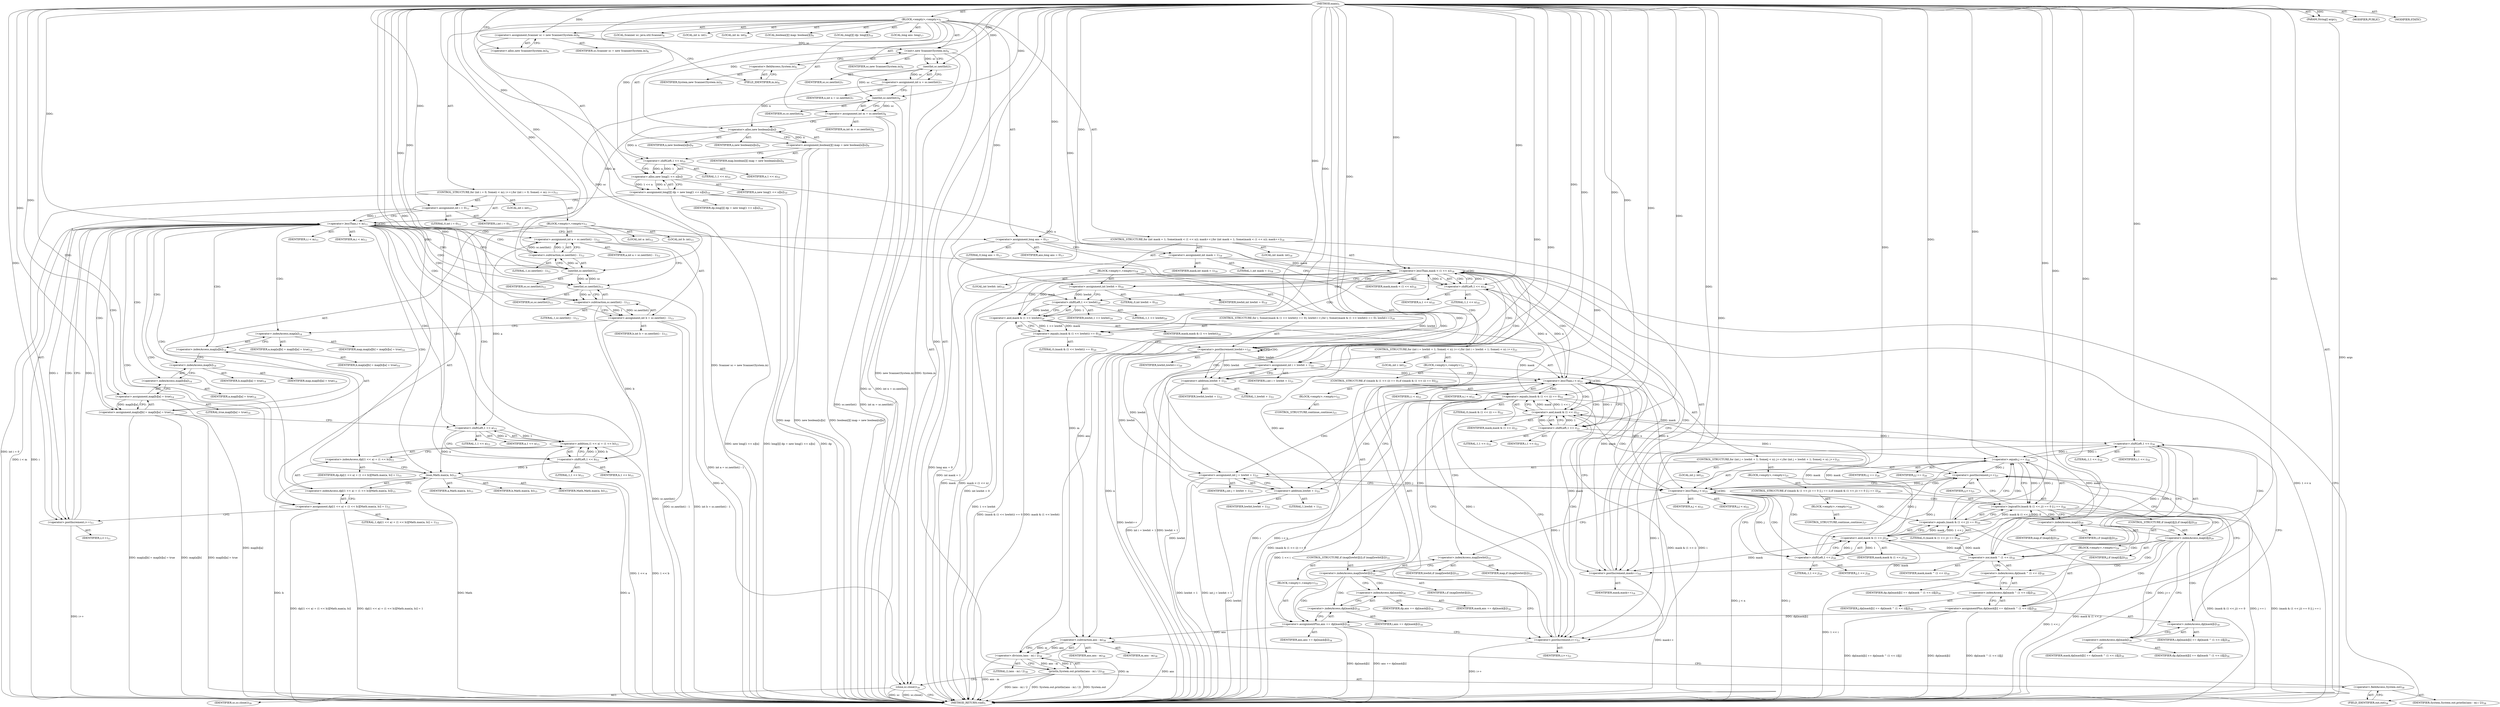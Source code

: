 digraph "main" {  
"19" [label = <(METHOD,main)<SUB>5</SUB>> ]
"20" [label = <(PARAM,String[] args)<SUB>5</SUB>> ]
"21" [label = <(BLOCK,&lt;empty&gt;,&lt;empty&gt;)<SUB>5</SUB>> ]
"4" [label = <(LOCAL,Scanner sc: java.util.Scanner)<SUB>6</SUB>> ]
"22" [label = <(&lt;operator&gt;.assignment,Scanner sc = new Scanner(System.in))<SUB>6</SUB>> ]
"23" [label = <(IDENTIFIER,sc,Scanner sc = new Scanner(System.in))<SUB>6</SUB>> ]
"24" [label = <(&lt;operator&gt;.alloc,new Scanner(System.in))<SUB>6</SUB>> ]
"25" [label = <(&lt;init&gt;,new Scanner(System.in))<SUB>6</SUB>> ]
"3" [label = <(IDENTIFIER,sc,new Scanner(System.in))<SUB>6</SUB>> ]
"26" [label = <(&lt;operator&gt;.fieldAccess,System.in)<SUB>6</SUB>> ]
"27" [label = <(IDENTIFIER,System,new Scanner(System.in))<SUB>6</SUB>> ]
"28" [label = <(FIELD_IDENTIFIER,in,in)<SUB>6</SUB>> ]
"29" [label = <(LOCAL,int n: int)<SUB>7</SUB>> ]
"30" [label = <(&lt;operator&gt;.assignment,int n = sc.nextInt())<SUB>7</SUB>> ]
"31" [label = <(IDENTIFIER,n,int n = sc.nextInt())<SUB>7</SUB>> ]
"32" [label = <(nextInt,sc.nextInt())<SUB>7</SUB>> ]
"33" [label = <(IDENTIFIER,sc,sc.nextInt())<SUB>7</SUB>> ]
"34" [label = <(LOCAL,int m: int)<SUB>8</SUB>> ]
"35" [label = <(&lt;operator&gt;.assignment,int m = sc.nextInt())<SUB>8</SUB>> ]
"36" [label = <(IDENTIFIER,m,int m = sc.nextInt())<SUB>8</SUB>> ]
"37" [label = <(nextInt,sc.nextInt())<SUB>8</SUB>> ]
"38" [label = <(IDENTIFIER,sc,sc.nextInt())<SUB>8</SUB>> ]
"39" [label = <(LOCAL,boolean[][] map: boolean[][])<SUB>9</SUB>> ]
"40" [label = <(&lt;operator&gt;.assignment,boolean[][] map = new boolean[n][n])<SUB>9</SUB>> ]
"41" [label = <(IDENTIFIER,map,boolean[][] map = new boolean[n][n])<SUB>9</SUB>> ]
"42" [label = <(&lt;operator&gt;.alloc,new boolean[n][n])> ]
"43" [label = <(IDENTIFIER,n,new boolean[n][n])<SUB>9</SUB>> ]
"44" [label = <(IDENTIFIER,n,new boolean[n][n])<SUB>9</SUB>> ]
"45" [label = <(LOCAL,long[][] dp: long[][])<SUB>10</SUB>> ]
"46" [label = <(&lt;operator&gt;.assignment,long[][] dp = new long[1 &lt;&lt; n][n])<SUB>10</SUB>> ]
"47" [label = <(IDENTIFIER,dp,long[][] dp = new long[1 &lt;&lt; n][n])<SUB>10</SUB>> ]
"48" [label = <(&lt;operator&gt;.alloc,new long[1 &lt;&lt; n][n])> ]
"49" [label = <(&lt;operator&gt;.shiftLeft,1 &lt;&lt; n)<SUB>10</SUB>> ]
"50" [label = <(LITERAL,1,1 &lt;&lt; n)<SUB>10</SUB>> ]
"51" [label = <(IDENTIFIER,n,1 &lt;&lt; n)<SUB>10</SUB>> ]
"52" [label = <(IDENTIFIER,n,new long[1 &lt;&lt; n][n])<SUB>10</SUB>> ]
"53" [label = <(CONTROL_STRUCTURE,for (int i = 0; Some(i &lt; m); i++),for (int i = 0; Some(i &lt; m); i++))<SUB>11</SUB>> ]
"54" [label = <(LOCAL,int i: int)<SUB>11</SUB>> ]
"55" [label = <(&lt;operator&gt;.assignment,int i = 0)<SUB>11</SUB>> ]
"56" [label = <(IDENTIFIER,i,int i = 0)<SUB>11</SUB>> ]
"57" [label = <(LITERAL,0,int i = 0)<SUB>11</SUB>> ]
"58" [label = <(&lt;operator&gt;.lessThan,i &lt; m)<SUB>11</SUB>> ]
"59" [label = <(IDENTIFIER,i,i &lt; m)<SUB>11</SUB>> ]
"60" [label = <(IDENTIFIER,m,i &lt; m)<SUB>11</SUB>> ]
"61" [label = <(&lt;operator&gt;.postIncrement,i++)<SUB>11</SUB>> ]
"62" [label = <(IDENTIFIER,i,i++)<SUB>11</SUB>> ]
"63" [label = <(BLOCK,&lt;empty&gt;,&lt;empty&gt;)<SUB>11</SUB>> ]
"64" [label = <(LOCAL,int a: int)<SUB>12</SUB>> ]
"65" [label = <(&lt;operator&gt;.assignment,int a = sc.nextInt() - 1)<SUB>12</SUB>> ]
"66" [label = <(IDENTIFIER,a,int a = sc.nextInt() - 1)<SUB>12</SUB>> ]
"67" [label = <(&lt;operator&gt;.subtraction,sc.nextInt() - 1)<SUB>12</SUB>> ]
"68" [label = <(nextInt,sc.nextInt())<SUB>12</SUB>> ]
"69" [label = <(IDENTIFIER,sc,sc.nextInt())<SUB>12</SUB>> ]
"70" [label = <(LITERAL,1,sc.nextInt() - 1)<SUB>12</SUB>> ]
"71" [label = <(LOCAL,int b: int)<SUB>13</SUB>> ]
"72" [label = <(&lt;operator&gt;.assignment,int b = sc.nextInt() - 1)<SUB>13</SUB>> ]
"73" [label = <(IDENTIFIER,b,int b = sc.nextInt() - 1)<SUB>13</SUB>> ]
"74" [label = <(&lt;operator&gt;.subtraction,sc.nextInt() - 1)<SUB>13</SUB>> ]
"75" [label = <(nextInt,sc.nextInt())<SUB>13</SUB>> ]
"76" [label = <(IDENTIFIER,sc,sc.nextInt())<SUB>13</SUB>> ]
"77" [label = <(LITERAL,1,sc.nextInt() - 1)<SUB>13</SUB>> ]
"78" [label = <(&lt;operator&gt;.assignment,map[a][b] = map[b][a] = true)<SUB>14</SUB>> ]
"79" [label = <(&lt;operator&gt;.indexAccess,map[a][b])<SUB>14</SUB>> ]
"80" [label = <(&lt;operator&gt;.indexAccess,map[a])<SUB>14</SUB>> ]
"81" [label = <(IDENTIFIER,map,map[a][b] = map[b][a] = true)<SUB>14</SUB>> ]
"82" [label = <(IDENTIFIER,a,map[a][b] = map[b][a] = true)<SUB>14</SUB>> ]
"83" [label = <(IDENTIFIER,b,map[a][b] = map[b][a] = true)<SUB>14</SUB>> ]
"84" [label = <(&lt;operator&gt;.assignment,map[b][a] = true)<SUB>14</SUB>> ]
"85" [label = <(&lt;operator&gt;.indexAccess,map[b][a])<SUB>14</SUB>> ]
"86" [label = <(&lt;operator&gt;.indexAccess,map[b])<SUB>14</SUB>> ]
"87" [label = <(IDENTIFIER,map,map[b][a] = true)<SUB>14</SUB>> ]
"88" [label = <(IDENTIFIER,b,map[b][a] = true)<SUB>14</SUB>> ]
"89" [label = <(IDENTIFIER,a,map[b][a] = true)<SUB>14</SUB>> ]
"90" [label = <(LITERAL,true,map[b][a] = true)<SUB>14</SUB>> ]
"91" [label = <(&lt;operator&gt;.assignment,dp[(1 &lt;&lt; a) + (1 &lt;&lt; b)][Math.max(a, b)] = 1)<SUB>15</SUB>> ]
"92" [label = <(&lt;operator&gt;.indexAccess,dp[(1 &lt;&lt; a) + (1 &lt;&lt; b)][Math.max(a, b)])<SUB>15</SUB>> ]
"93" [label = <(&lt;operator&gt;.indexAccess,dp[(1 &lt;&lt; a) + (1 &lt;&lt; b)])<SUB>15</SUB>> ]
"94" [label = <(IDENTIFIER,dp,dp[(1 &lt;&lt; a) + (1 &lt;&lt; b)][Math.max(a, b)] = 1)<SUB>15</SUB>> ]
"95" [label = <(&lt;operator&gt;.addition,(1 &lt;&lt; a) + (1 &lt;&lt; b))<SUB>15</SUB>> ]
"96" [label = <(&lt;operator&gt;.shiftLeft,1 &lt;&lt; a)<SUB>15</SUB>> ]
"97" [label = <(LITERAL,1,1 &lt;&lt; a)<SUB>15</SUB>> ]
"98" [label = <(IDENTIFIER,a,1 &lt;&lt; a)<SUB>15</SUB>> ]
"99" [label = <(&lt;operator&gt;.shiftLeft,1 &lt;&lt; b)<SUB>15</SUB>> ]
"100" [label = <(LITERAL,1,1 &lt;&lt; b)<SUB>15</SUB>> ]
"101" [label = <(IDENTIFIER,b,1 &lt;&lt; b)<SUB>15</SUB>> ]
"102" [label = <(max,Math.max(a, b))<SUB>15</SUB>> ]
"103" [label = <(IDENTIFIER,Math,Math.max(a, b))<SUB>15</SUB>> ]
"104" [label = <(IDENTIFIER,a,Math.max(a, b))<SUB>15</SUB>> ]
"105" [label = <(IDENTIFIER,b,Math.max(a, b))<SUB>15</SUB>> ]
"106" [label = <(LITERAL,1,dp[(1 &lt;&lt; a) + (1 &lt;&lt; b)][Math.max(a, b)] = 1)<SUB>15</SUB>> ]
"107" [label = <(LOCAL,long ans: long)<SUB>17</SUB>> ]
"108" [label = <(&lt;operator&gt;.assignment,long ans = 0)<SUB>17</SUB>> ]
"109" [label = <(IDENTIFIER,ans,long ans = 0)<SUB>17</SUB>> ]
"110" [label = <(LITERAL,0,long ans = 0)<SUB>17</SUB>> ]
"111" [label = <(CONTROL_STRUCTURE,for (int mask = 1; Some(mask &lt; (1 &lt;&lt; n)); mask++),for (int mask = 1; Some(mask &lt; (1 &lt;&lt; n)); mask++))<SUB>18</SUB>> ]
"112" [label = <(LOCAL,int mask: int)<SUB>18</SUB>> ]
"113" [label = <(&lt;operator&gt;.assignment,int mask = 1)<SUB>18</SUB>> ]
"114" [label = <(IDENTIFIER,mask,int mask = 1)<SUB>18</SUB>> ]
"115" [label = <(LITERAL,1,int mask = 1)<SUB>18</SUB>> ]
"116" [label = <(&lt;operator&gt;.lessThan,mask &lt; (1 &lt;&lt; n))<SUB>18</SUB>> ]
"117" [label = <(IDENTIFIER,mask,mask &lt; (1 &lt;&lt; n))<SUB>18</SUB>> ]
"118" [label = <(&lt;operator&gt;.shiftLeft,1 &lt;&lt; n)<SUB>18</SUB>> ]
"119" [label = <(LITERAL,1,1 &lt;&lt; n)<SUB>18</SUB>> ]
"120" [label = <(IDENTIFIER,n,1 &lt;&lt; n)<SUB>18</SUB>> ]
"121" [label = <(&lt;operator&gt;.postIncrement,mask++)<SUB>18</SUB>> ]
"122" [label = <(IDENTIFIER,mask,mask++)<SUB>18</SUB>> ]
"123" [label = <(BLOCK,&lt;empty&gt;,&lt;empty&gt;)<SUB>18</SUB>> ]
"124" [label = <(LOCAL,int lowbit: int)<SUB>19</SUB>> ]
"125" [label = <(&lt;operator&gt;.assignment,int lowbit = 0)<SUB>19</SUB>> ]
"126" [label = <(IDENTIFIER,lowbit,int lowbit = 0)<SUB>19</SUB>> ]
"127" [label = <(LITERAL,0,int lowbit = 0)<SUB>19</SUB>> ]
"128" [label = <(CONTROL_STRUCTURE,for (; Some((mask &amp; (1 &lt;&lt; lowbit)) == 0); lowbit++),for (; Some((mask &amp; (1 &lt;&lt; lowbit)) == 0); lowbit++))<SUB>20</SUB>> ]
"129" [label = <(&lt;operator&gt;.equals,(mask &amp; (1 &lt;&lt; lowbit)) == 0)<SUB>20</SUB>> ]
"130" [label = <(&lt;operator&gt;.and,mask &amp; (1 &lt;&lt; lowbit))<SUB>20</SUB>> ]
"131" [label = <(IDENTIFIER,mask,mask &amp; (1 &lt;&lt; lowbit))<SUB>20</SUB>> ]
"132" [label = <(&lt;operator&gt;.shiftLeft,1 &lt;&lt; lowbit)<SUB>20</SUB>> ]
"133" [label = <(LITERAL,1,1 &lt;&lt; lowbit)<SUB>20</SUB>> ]
"134" [label = <(IDENTIFIER,lowbit,1 &lt;&lt; lowbit)<SUB>20</SUB>> ]
"135" [label = <(LITERAL,0,(mask &amp; (1 &lt;&lt; lowbit)) == 0)<SUB>20</SUB>> ]
"136" [label = <(&lt;operator&gt;.postIncrement,lowbit++)<SUB>20</SUB>> ]
"137" [label = <(IDENTIFIER,lowbit,lowbit++)<SUB>20</SUB>> ]
"138" [label = <(CONTROL_STRUCTURE,for (int i = lowbit + 1; Some(i &lt; n); i++),for (int i = lowbit + 1; Some(i &lt; n); i++))<SUB>21</SUB>> ]
"139" [label = <(LOCAL,int i: int)<SUB>21</SUB>> ]
"140" [label = <(&lt;operator&gt;.assignment,int i = lowbit + 1)<SUB>21</SUB>> ]
"141" [label = <(IDENTIFIER,i,int i = lowbit + 1)<SUB>21</SUB>> ]
"142" [label = <(&lt;operator&gt;.addition,lowbit + 1)<SUB>21</SUB>> ]
"143" [label = <(IDENTIFIER,lowbit,lowbit + 1)<SUB>21</SUB>> ]
"144" [label = <(LITERAL,1,lowbit + 1)<SUB>21</SUB>> ]
"145" [label = <(&lt;operator&gt;.lessThan,i &lt; n)<SUB>21</SUB>> ]
"146" [label = <(IDENTIFIER,i,i &lt; n)<SUB>21</SUB>> ]
"147" [label = <(IDENTIFIER,n,i &lt; n)<SUB>21</SUB>> ]
"148" [label = <(&lt;operator&gt;.postIncrement,i++)<SUB>21</SUB>> ]
"149" [label = <(IDENTIFIER,i,i++)<SUB>21</SUB>> ]
"150" [label = <(BLOCK,&lt;empty&gt;,&lt;empty&gt;)<SUB>21</SUB>> ]
"151" [label = <(CONTROL_STRUCTURE,if ((mask &amp; (1 &lt;&lt; i)) == 0),if ((mask &amp; (1 &lt;&lt; i)) == 0))<SUB>22</SUB>> ]
"152" [label = <(&lt;operator&gt;.equals,(mask &amp; (1 &lt;&lt; i)) == 0)<SUB>22</SUB>> ]
"153" [label = <(&lt;operator&gt;.and,mask &amp; (1 &lt;&lt; i))<SUB>22</SUB>> ]
"154" [label = <(IDENTIFIER,mask,mask &amp; (1 &lt;&lt; i))<SUB>22</SUB>> ]
"155" [label = <(&lt;operator&gt;.shiftLeft,1 &lt;&lt; i)<SUB>22</SUB>> ]
"156" [label = <(LITERAL,1,1 &lt;&lt; i)<SUB>22</SUB>> ]
"157" [label = <(IDENTIFIER,i,1 &lt;&lt; i)<SUB>22</SUB>> ]
"158" [label = <(LITERAL,0,(mask &amp; (1 &lt;&lt; i)) == 0)<SUB>22</SUB>> ]
"159" [label = <(BLOCK,&lt;empty&gt;,&lt;empty&gt;)<SUB>22</SUB>> ]
"160" [label = <(CONTROL_STRUCTURE,continue;,continue;)<SUB>23</SUB>> ]
"161" [label = <(CONTROL_STRUCTURE,for (int j = lowbit + 1; Some(j &lt; n); j++),for (int j = lowbit + 1; Some(j &lt; n); j++))<SUB>25</SUB>> ]
"162" [label = <(LOCAL,int j: int)<SUB>25</SUB>> ]
"163" [label = <(&lt;operator&gt;.assignment,int j = lowbit + 1)<SUB>25</SUB>> ]
"164" [label = <(IDENTIFIER,j,int j = lowbit + 1)<SUB>25</SUB>> ]
"165" [label = <(&lt;operator&gt;.addition,lowbit + 1)<SUB>25</SUB>> ]
"166" [label = <(IDENTIFIER,lowbit,lowbit + 1)<SUB>25</SUB>> ]
"167" [label = <(LITERAL,1,lowbit + 1)<SUB>25</SUB>> ]
"168" [label = <(&lt;operator&gt;.lessThan,j &lt; n)<SUB>25</SUB>> ]
"169" [label = <(IDENTIFIER,j,j &lt; n)<SUB>25</SUB>> ]
"170" [label = <(IDENTIFIER,n,j &lt; n)<SUB>25</SUB>> ]
"171" [label = <(&lt;operator&gt;.postIncrement,j++)<SUB>25</SUB>> ]
"172" [label = <(IDENTIFIER,j,j++)<SUB>25</SUB>> ]
"173" [label = <(BLOCK,&lt;empty&gt;,&lt;empty&gt;)<SUB>25</SUB>> ]
"174" [label = <(CONTROL_STRUCTURE,if ((mask &amp; (1 &lt;&lt; j)) == 0 || j == i),if ((mask &amp; (1 &lt;&lt; j)) == 0 || j == i))<SUB>26</SUB>> ]
"175" [label = <(&lt;operator&gt;.logicalOr,(mask &amp; (1 &lt;&lt; j)) == 0 || j == i)<SUB>26</SUB>> ]
"176" [label = <(&lt;operator&gt;.equals,(mask &amp; (1 &lt;&lt; j)) == 0)<SUB>26</SUB>> ]
"177" [label = <(&lt;operator&gt;.and,mask &amp; (1 &lt;&lt; j))<SUB>26</SUB>> ]
"178" [label = <(IDENTIFIER,mask,mask &amp; (1 &lt;&lt; j))<SUB>26</SUB>> ]
"179" [label = <(&lt;operator&gt;.shiftLeft,1 &lt;&lt; j)<SUB>26</SUB>> ]
"180" [label = <(LITERAL,1,1 &lt;&lt; j)<SUB>26</SUB>> ]
"181" [label = <(IDENTIFIER,j,1 &lt;&lt; j)<SUB>26</SUB>> ]
"182" [label = <(LITERAL,0,(mask &amp; (1 &lt;&lt; j)) == 0)<SUB>26</SUB>> ]
"183" [label = <(&lt;operator&gt;.equals,j == i)<SUB>26</SUB>> ]
"184" [label = <(IDENTIFIER,j,j == i)<SUB>26</SUB>> ]
"185" [label = <(IDENTIFIER,i,j == i)<SUB>26</SUB>> ]
"186" [label = <(BLOCK,&lt;empty&gt;,&lt;empty&gt;)<SUB>26</SUB>> ]
"187" [label = <(CONTROL_STRUCTURE,continue;,continue;)<SUB>27</SUB>> ]
"188" [label = <(CONTROL_STRUCTURE,if (map[i][j]),if (map[i][j]))<SUB>29</SUB>> ]
"189" [label = <(&lt;operator&gt;.indexAccess,map[i][j])<SUB>29</SUB>> ]
"190" [label = <(&lt;operator&gt;.indexAccess,map[i])<SUB>29</SUB>> ]
"191" [label = <(IDENTIFIER,map,if (map[i][j]))<SUB>29</SUB>> ]
"192" [label = <(IDENTIFIER,i,if (map[i][j]))<SUB>29</SUB>> ]
"193" [label = <(IDENTIFIER,j,if (map[i][j]))<SUB>29</SUB>> ]
"194" [label = <(BLOCK,&lt;empty&gt;,&lt;empty&gt;)<SUB>29</SUB>> ]
"195" [label = <(&lt;operator&gt;.assignmentPlus,dp[mask][i] += dp[mask ^ (1 &lt;&lt; i)][j])<SUB>30</SUB>> ]
"196" [label = <(&lt;operator&gt;.indexAccess,dp[mask][i])<SUB>30</SUB>> ]
"197" [label = <(&lt;operator&gt;.indexAccess,dp[mask])<SUB>30</SUB>> ]
"198" [label = <(IDENTIFIER,dp,dp[mask][i] += dp[mask ^ (1 &lt;&lt; i)][j])<SUB>30</SUB>> ]
"199" [label = <(IDENTIFIER,mask,dp[mask][i] += dp[mask ^ (1 &lt;&lt; i)][j])<SUB>30</SUB>> ]
"200" [label = <(IDENTIFIER,i,dp[mask][i] += dp[mask ^ (1 &lt;&lt; i)][j])<SUB>30</SUB>> ]
"201" [label = <(&lt;operator&gt;.indexAccess,dp[mask ^ (1 &lt;&lt; i)][j])<SUB>30</SUB>> ]
"202" [label = <(&lt;operator&gt;.indexAccess,dp[mask ^ (1 &lt;&lt; i)])<SUB>30</SUB>> ]
"203" [label = <(IDENTIFIER,dp,dp[mask][i] += dp[mask ^ (1 &lt;&lt; i)][j])<SUB>30</SUB>> ]
"204" [label = <(&lt;operator&gt;.xor,mask ^ (1 &lt;&lt; i))<SUB>30</SUB>> ]
"205" [label = <(IDENTIFIER,mask,mask ^ (1 &lt;&lt; i))<SUB>30</SUB>> ]
"206" [label = <(&lt;operator&gt;.shiftLeft,1 &lt;&lt; i)<SUB>30</SUB>> ]
"207" [label = <(LITERAL,1,1 &lt;&lt; i)<SUB>30</SUB>> ]
"208" [label = <(IDENTIFIER,i,1 &lt;&lt; i)<SUB>30</SUB>> ]
"209" [label = <(IDENTIFIER,j,dp[mask][i] += dp[mask ^ (1 &lt;&lt; i)][j])<SUB>30</SUB>> ]
"210" [label = <(CONTROL_STRUCTURE,if (map[lowbit][i]),if (map[lowbit][i]))<SUB>33</SUB>> ]
"211" [label = <(&lt;operator&gt;.indexAccess,map[lowbit][i])<SUB>33</SUB>> ]
"212" [label = <(&lt;operator&gt;.indexAccess,map[lowbit])<SUB>33</SUB>> ]
"213" [label = <(IDENTIFIER,map,if (map[lowbit][i]))<SUB>33</SUB>> ]
"214" [label = <(IDENTIFIER,lowbit,if (map[lowbit][i]))<SUB>33</SUB>> ]
"215" [label = <(IDENTIFIER,i,if (map[lowbit][i]))<SUB>33</SUB>> ]
"216" [label = <(BLOCK,&lt;empty&gt;,&lt;empty&gt;)<SUB>33</SUB>> ]
"217" [label = <(&lt;operator&gt;.assignmentPlus,ans += dp[mask][i])<SUB>34</SUB>> ]
"218" [label = <(IDENTIFIER,ans,ans += dp[mask][i])<SUB>34</SUB>> ]
"219" [label = <(&lt;operator&gt;.indexAccess,dp[mask][i])<SUB>34</SUB>> ]
"220" [label = <(&lt;operator&gt;.indexAccess,dp[mask])<SUB>34</SUB>> ]
"221" [label = <(IDENTIFIER,dp,ans += dp[mask][i])<SUB>34</SUB>> ]
"222" [label = <(IDENTIFIER,mask,ans += dp[mask][i])<SUB>34</SUB>> ]
"223" [label = <(IDENTIFIER,i,ans += dp[mask][i])<SUB>34</SUB>> ]
"224" [label = <(println,System.out.println((ans - m) / 2))<SUB>38</SUB>> ]
"225" [label = <(&lt;operator&gt;.fieldAccess,System.out)<SUB>38</SUB>> ]
"226" [label = <(IDENTIFIER,System,System.out.println((ans - m) / 2))<SUB>38</SUB>> ]
"227" [label = <(FIELD_IDENTIFIER,out,out)<SUB>38</SUB>> ]
"228" [label = <(&lt;operator&gt;.division,(ans - m) / 2)<SUB>38</SUB>> ]
"229" [label = <(&lt;operator&gt;.subtraction,ans - m)<SUB>38</SUB>> ]
"230" [label = <(IDENTIFIER,ans,ans - m)<SUB>38</SUB>> ]
"231" [label = <(IDENTIFIER,m,ans - m)<SUB>38</SUB>> ]
"232" [label = <(LITERAL,2,(ans - m) / 2)<SUB>38</SUB>> ]
"233" [label = <(close,sc.close())<SUB>39</SUB>> ]
"234" [label = <(IDENTIFIER,sc,sc.close())<SUB>39</SUB>> ]
"235" [label = <(MODIFIER,PUBLIC)> ]
"236" [label = <(MODIFIER,STATIC)> ]
"237" [label = <(METHOD_RETURN,void)<SUB>5</SUB>> ]
  "19" -> "20"  [ label = "AST: "] 
  "19" -> "21"  [ label = "AST: "] 
  "19" -> "235"  [ label = "AST: "] 
  "19" -> "236"  [ label = "AST: "] 
  "19" -> "237"  [ label = "AST: "] 
  "21" -> "4"  [ label = "AST: "] 
  "21" -> "22"  [ label = "AST: "] 
  "21" -> "25"  [ label = "AST: "] 
  "21" -> "29"  [ label = "AST: "] 
  "21" -> "30"  [ label = "AST: "] 
  "21" -> "34"  [ label = "AST: "] 
  "21" -> "35"  [ label = "AST: "] 
  "21" -> "39"  [ label = "AST: "] 
  "21" -> "40"  [ label = "AST: "] 
  "21" -> "45"  [ label = "AST: "] 
  "21" -> "46"  [ label = "AST: "] 
  "21" -> "53"  [ label = "AST: "] 
  "21" -> "107"  [ label = "AST: "] 
  "21" -> "108"  [ label = "AST: "] 
  "21" -> "111"  [ label = "AST: "] 
  "21" -> "224"  [ label = "AST: "] 
  "21" -> "233"  [ label = "AST: "] 
  "22" -> "23"  [ label = "AST: "] 
  "22" -> "24"  [ label = "AST: "] 
  "25" -> "3"  [ label = "AST: "] 
  "25" -> "26"  [ label = "AST: "] 
  "26" -> "27"  [ label = "AST: "] 
  "26" -> "28"  [ label = "AST: "] 
  "30" -> "31"  [ label = "AST: "] 
  "30" -> "32"  [ label = "AST: "] 
  "32" -> "33"  [ label = "AST: "] 
  "35" -> "36"  [ label = "AST: "] 
  "35" -> "37"  [ label = "AST: "] 
  "37" -> "38"  [ label = "AST: "] 
  "40" -> "41"  [ label = "AST: "] 
  "40" -> "42"  [ label = "AST: "] 
  "42" -> "43"  [ label = "AST: "] 
  "42" -> "44"  [ label = "AST: "] 
  "46" -> "47"  [ label = "AST: "] 
  "46" -> "48"  [ label = "AST: "] 
  "48" -> "49"  [ label = "AST: "] 
  "48" -> "52"  [ label = "AST: "] 
  "49" -> "50"  [ label = "AST: "] 
  "49" -> "51"  [ label = "AST: "] 
  "53" -> "54"  [ label = "AST: "] 
  "53" -> "55"  [ label = "AST: "] 
  "53" -> "58"  [ label = "AST: "] 
  "53" -> "61"  [ label = "AST: "] 
  "53" -> "63"  [ label = "AST: "] 
  "55" -> "56"  [ label = "AST: "] 
  "55" -> "57"  [ label = "AST: "] 
  "58" -> "59"  [ label = "AST: "] 
  "58" -> "60"  [ label = "AST: "] 
  "61" -> "62"  [ label = "AST: "] 
  "63" -> "64"  [ label = "AST: "] 
  "63" -> "65"  [ label = "AST: "] 
  "63" -> "71"  [ label = "AST: "] 
  "63" -> "72"  [ label = "AST: "] 
  "63" -> "78"  [ label = "AST: "] 
  "63" -> "91"  [ label = "AST: "] 
  "65" -> "66"  [ label = "AST: "] 
  "65" -> "67"  [ label = "AST: "] 
  "67" -> "68"  [ label = "AST: "] 
  "67" -> "70"  [ label = "AST: "] 
  "68" -> "69"  [ label = "AST: "] 
  "72" -> "73"  [ label = "AST: "] 
  "72" -> "74"  [ label = "AST: "] 
  "74" -> "75"  [ label = "AST: "] 
  "74" -> "77"  [ label = "AST: "] 
  "75" -> "76"  [ label = "AST: "] 
  "78" -> "79"  [ label = "AST: "] 
  "78" -> "84"  [ label = "AST: "] 
  "79" -> "80"  [ label = "AST: "] 
  "79" -> "83"  [ label = "AST: "] 
  "80" -> "81"  [ label = "AST: "] 
  "80" -> "82"  [ label = "AST: "] 
  "84" -> "85"  [ label = "AST: "] 
  "84" -> "90"  [ label = "AST: "] 
  "85" -> "86"  [ label = "AST: "] 
  "85" -> "89"  [ label = "AST: "] 
  "86" -> "87"  [ label = "AST: "] 
  "86" -> "88"  [ label = "AST: "] 
  "91" -> "92"  [ label = "AST: "] 
  "91" -> "106"  [ label = "AST: "] 
  "92" -> "93"  [ label = "AST: "] 
  "92" -> "102"  [ label = "AST: "] 
  "93" -> "94"  [ label = "AST: "] 
  "93" -> "95"  [ label = "AST: "] 
  "95" -> "96"  [ label = "AST: "] 
  "95" -> "99"  [ label = "AST: "] 
  "96" -> "97"  [ label = "AST: "] 
  "96" -> "98"  [ label = "AST: "] 
  "99" -> "100"  [ label = "AST: "] 
  "99" -> "101"  [ label = "AST: "] 
  "102" -> "103"  [ label = "AST: "] 
  "102" -> "104"  [ label = "AST: "] 
  "102" -> "105"  [ label = "AST: "] 
  "108" -> "109"  [ label = "AST: "] 
  "108" -> "110"  [ label = "AST: "] 
  "111" -> "112"  [ label = "AST: "] 
  "111" -> "113"  [ label = "AST: "] 
  "111" -> "116"  [ label = "AST: "] 
  "111" -> "121"  [ label = "AST: "] 
  "111" -> "123"  [ label = "AST: "] 
  "113" -> "114"  [ label = "AST: "] 
  "113" -> "115"  [ label = "AST: "] 
  "116" -> "117"  [ label = "AST: "] 
  "116" -> "118"  [ label = "AST: "] 
  "118" -> "119"  [ label = "AST: "] 
  "118" -> "120"  [ label = "AST: "] 
  "121" -> "122"  [ label = "AST: "] 
  "123" -> "124"  [ label = "AST: "] 
  "123" -> "125"  [ label = "AST: "] 
  "123" -> "128"  [ label = "AST: "] 
  "123" -> "138"  [ label = "AST: "] 
  "125" -> "126"  [ label = "AST: "] 
  "125" -> "127"  [ label = "AST: "] 
  "128" -> "129"  [ label = "AST: "] 
  "128" -> "136"  [ label = "AST: "] 
  "129" -> "130"  [ label = "AST: "] 
  "129" -> "135"  [ label = "AST: "] 
  "130" -> "131"  [ label = "AST: "] 
  "130" -> "132"  [ label = "AST: "] 
  "132" -> "133"  [ label = "AST: "] 
  "132" -> "134"  [ label = "AST: "] 
  "136" -> "137"  [ label = "AST: "] 
  "138" -> "139"  [ label = "AST: "] 
  "138" -> "140"  [ label = "AST: "] 
  "138" -> "145"  [ label = "AST: "] 
  "138" -> "148"  [ label = "AST: "] 
  "138" -> "150"  [ label = "AST: "] 
  "140" -> "141"  [ label = "AST: "] 
  "140" -> "142"  [ label = "AST: "] 
  "142" -> "143"  [ label = "AST: "] 
  "142" -> "144"  [ label = "AST: "] 
  "145" -> "146"  [ label = "AST: "] 
  "145" -> "147"  [ label = "AST: "] 
  "148" -> "149"  [ label = "AST: "] 
  "150" -> "151"  [ label = "AST: "] 
  "150" -> "161"  [ label = "AST: "] 
  "150" -> "210"  [ label = "AST: "] 
  "151" -> "152"  [ label = "AST: "] 
  "151" -> "159"  [ label = "AST: "] 
  "152" -> "153"  [ label = "AST: "] 
  "152" -> "158"  [ label = "AST: "] 
  "153" -> "154"  [ label = "AST: "] 
  "153" -> "155"  [ label = "AST: "] 
  "155" -> "156"  [ label = "AST: "] 
  "155" -> "157"  [ label = "AST: "] 
  "159" -> "160"  [ label = "AST: "] 
  "161" -> "162"  [ label = "AST: "] 
  "161" -> "163"  [ label = "AST: "] 
  "161" -> "168"  [ label = "AST: "] 
  "161" -> "171"  [ label = "AST: "] 
  "161" -> "173"  [ label = "AST: "] 
  "163" -> "164"  [ label = "AST: "] 
  "163" -> "165"  [ label = "AST: "] 
  "165" -> "166"  [ label = "AST: "] 
  "165" -> "167"  [ label = "AST: "] 
  "168" -> "169"  [ label = "AST: "] 
  "168" -> "170"  [ label = "AST: "] 
  "171" -> "172"  [ label = "AST: "] 
  "173" -> "174"  [ label = "AST: "] 
  "173" -> "188"  [ label = "AST: "] 
  "174" -> "175"  [ label = "AST: "] 
  "174" -> "186"  [ label = "AST: "] 
  "175" -> "176"  [ label = "AST: "] 
  "175" -> "183"  [ label = "AST: "] 
  "176" -> "177"  [ label = "AST: "] 
  "176" -> "182"  [ label = "AST: "] 
  "177" -> "178"  [ label = "AST: "] 
  "177" -> "179"  [ label = "AST: "] 
  "179" -> "180"  [ label = "AST: "] 
  "179" -> "181"  [ label = "AST: "] 
  "183" -> "184"  [ label = "AST: "] 
  "183" -> "185"  [ label = "AST: "] 
  "186" -> "187"  [ label = "AST: "] 
  "188" -> "189"  [ label = "AST: "] 
  "188" -> "194"  [ label = "AST: "] 
  "189" -> "190"  [ label = "AST: "] 
  "189" -> "193"  [ label = "AST: "] 
  "190" -> "191"  [ label = "AST: "] 
  "190" -> "192"  [ label = "AST: "] 
  "194" -> "195"  [ label = "AST: "] 
  "195" -> "196"  [ label = "AST: "] 
  "195" -> "201"  [ label = "AST: "] 
  "196" -> "197"  [ label = "AST: "] 
  "196" -> "200"  [ label = "AST: "] 
  "197" -> "198"  [ label = "AST: "] 
  "197" -> "199"  [ label = "AST: "] 
  "201" -> "202"  [ label = "AST: "] 
  "201" -> "209"  [ label = "AST: "] 
  "202" -> "203"  [ label = "AST: "] 
  "202" -> "204"  [ label = "AST: "] 
  "204" -> "205"  [ label = "AST: "] 
  "204" -> "206"  [ label = "AST: "] 
  "206" -> "207"  [ label = "AST: "] 
  "206" -> "208"  [ label = "AST: "] 
  "210" -> "211"  [ label = "AST: "] 
  "210" -> "216"  [ label = "AST: "] 
  "211" -> "212"  [ label = "AST: "] 
  "211" -> "215"  [ label = "AST: "] 
  "212" -> "213"  [ label = "AST: "] 
  "212" -> "214"  [ label = "AST: "] 
  "216" -> "217"  [ label = "AST: "] 
  "217" -> "218"  [ label = "AST: "] 
  "217" -> "219"  [ label = "AST: "] 
  "219" -> "220"  [ label = "AST: "] 
  "219" -> "223"  [ label = "AST: "] 
  "220" -> "221"  [ label = "AST: "] 
  "220" -> "222"  [ label = "AST: "] 
  "224" -> "225"  [ label = "AST: "] 
  "224" -> "228"  [ label = "AST: "] 
  "225" -> "226"  [ label = "AST: "] 
  "225" -> "227"  [ label = "AST: "] 
  "228" -> "229"  [ label = "AST: "] 
  "228" -> "232"  [ label = "AST: "] 
  "229" -> "230"  [ label = "AST: "] 
  "229" -> "231"  [ label = "AST: "] 
  "233" -> "234"  [ label = "AST: "] 
  "22" -> "28"  [ label = "CFG: "] 
  "25" -> "32"  [ label = "CFG: "] 
  "30" -> "37"  [ label = "CFG: "] 
  "35" -> "42"  [ label = "CFG: "] 
  "40" -> "49"  [ label = "CFG: "] 
  "46" -> "55"  [ label = "CFG: "] 
  "108" -> "113"  [ label = "CFG: "] 
  "224" -> "233"  [ label = "CFG: "] 
  "233" -> "237"  [ label = "CFG: "] 
  "24" -> "22"  [ label = "CFG: "] 
  "26" -> "25"  [ label = "CFG: "] 
  "32" -> "30"  [ label = "CFG: "] 
  "37" -> "35"  [ label = "CFG: "] 
  "42" -> "40"  [ label = "CFG: "] 
  "48" -> "46"  [ label = "CFG: "] 
  "55" -> "58"  [ label = "CFG: "] 
  "58" -> "68"  [ label = "CFG: "] 
  "58" -> "108"  [ label = "CFG: "] 
  "61" -> "58"  [ label = "CFG: "] 
  "113" -> "118"  [ label = "CFG: "] 
  "116" -> "125"  [ label = "CFG: "] 
  "116" -> "227"  [ label = "CFG: "] 
  "121" -> "118"  [ label = "CFG: "] 
  "225" -> "229"  [ label = "CFG: "] 
  "228" -> "224"  [ label = "CFG: "] 
  "28" -> "26"  [ label = "CFG: "] 
  "49" -> "48"  [ label = "CFG: "] 
  "65" -> "75"  [ label = "CFG: "] 
  "72" -> "80"  [ label = "CFG: "] 
  "78" -> "96"  [ label = "CFG: "] 
  "91" -> "61"  [ label = "CFG: "] 
  "118" -> "116"  [ label = "CFG: "] 
  "125" -> "132"  [ label = "CFG: "] 
  "227" -> "225"  [ label = "CFG: "] 
  "229" -> "228"  [ label = "CFG: "] 
  "67" -> "65"  [ label = "CFG: "] 
  "74" -> "72"  [ label = "CFG: "] 
  "79" -> "86"  [ label = "CFG: "] 
  "84" -> "78"  [ label = "CFG: "] 
  "92" -> "91"  [ label = "CFG: "] 
  "129" -> "136"  [ label = "CFG: "] 
  "136" -> "136"  [ label = "CFG: "] 
  "136" -> "142"  [ label = "CFG: "] 
  "140" -> "145"  [ label = "CFG: "] 
  "145" -> "155"  [ label = "CFG: "] 
  "145" -> "121"  [ label = "CFG: "] 
  "148" -> "145"  [ label = "CFG: "] 
  "68" -> "67"  [ label = "CFG: "] 
  "75" -> "74"  [ label = "CFG: "] 
  "80" -> "79"  [ label = "CFG: "] 
  "85" -> "84"  [ label = "CFG: "] 
  "93" -> "102"  [ label = "CFG: "] 
  "102" -> "92"  [ label = "CFG: "] 
  "130" -> "129"  [ label = "CFG: "] 
  "142" -> "140"  [ label = "CFG: "] 
  "86" -> "85"  [ label = "CFG: "] 
  "95" -> "93"  [ label = "CFG: "] 
  "132" -> "130"  [ label = "CFG: "] 
  "152" -> "148"  [ label = "CFG: "] 
  "152" -> "165"  [ label = "CFG: "] 
  "163" -> "168"  [ label = "CFG: "] 
  "168" -> "179"  [ label = "CFG: "] 
  "168" -> "212"  [ label = "CFG: "] 
  "171" -> "168"  [ label = "CFG: "] 
  "211" -> "220"  [ label = "CFG: "] 
  "211" -> "148"  [ label = "CFG: "] 
  "96" -> "99"  [ label = "CFG: "] 
  "99" -> "95"  [ label = "CFG: "] 
  "153" -> "152"  [ label = "CFG: "] 
  "165" -> "163"  [ label = "CFG: "] 
  "212" -> "211"  [ label = "CFG: "] 
  "217" -> "148"  [ label = "CFG: "] 
  "155" -> "153"  [ label = "CFG: "] 
  "175" -> "171"  [ label = "CFG: "] 
  "175" -> "190"  [ label = "CFG: "] 
  "189" -> "197"  [ label = "CFG: "] 
  "189" -> "171"  [ label = "CFG: "] 
  "219" -> "217"  [ label = "CFG: "] 
  "176" -> "175"  [ label = "CFG: "] 
  "176" -> "183"  [ label = "CFG: "] 
  "183" -> "175"  [ label = "CFG: "] 
  "190" -> "189"  [ label = "CFG: "] 
  "195" -> "171"  [ label = "CFG: "] 
  "220" -> "219"  [ label = "CFG: "] 
  "177" -> "176"  [ label = "CFG: "] 
  "196" -> "206"  [ label = "CFG: "] 
  "201" -> "195"  [ label = "CFG: "] 
  "179" -> "177"  [ label = "CFG: "] 
  "197" -> "196"  [ label = "CFG: "] 
  "202" -> "201"  [ label = "CFG: "] 
  "204" -> "202"  [ label = "CFG: "] 
  "206" -> "204"  [ label = "CFG: "] 
  "19" -> "24"  [ label = "CFG: "] 
  "20" -> "237"  [ label = "DDG: args"] 
  "22" -> "237"  [ label = "DDG: Scanner sc = new Scanner(System.in)"] 
  "25" -> "237"  [ label = "DDG: System.in"] 
  "25" -> "237"  [ label = "DDG: new Scanner(System.in)"] 
  "30" -> "237"  [ label = "DDG: int n = sc.nextInt()"] 
  "35" -> "237"  [ label = "DDG: sc.nextInt()"] 
  "35" -> "237"  [ label = "DDG: int m = sc.nextInt()"] 
  "40" -> "237"  [ label = "DDG: map"] 
  "40" -> "237"  [ label = "DDG: new boolean[n][n]"] 
  "40" -> "237"  [ label = "DDG: boolean[][] map = new boolean[n][n]"] 
  "46" -> "237"  [ label = "DDG: dp"] 
  "46" -> "237"  [ label = "DDG: new long[1 &lt;&lt; n][n]"] 
  "46" -> "237"  [ label = "DDG: long[][] dp = new long[1 &lt;&lt; n][n]"] 
  "55" -> "237"  [ label = "DDG: int i = 0"] 
  "58" -> "237"  [ label = "DDG: i"] 
  "58" -> "237"  [ label = "DDG: i &lt; m"] 
  "108" -> "237"  [ label = "DDG: long ans = 0"] 
  "113" -> "237"  [ label = "DDG: int mask = 1"] 
  "116" -> "237"  [ label = "DDG: mask"] 
  "118" -> "237"  [ label = "DDG: n"] 
  "116" -> "237"  [ label = "DDG: 1 &lt;&lt; n"] 
  "116" -> "237"  [ label = "DDG: mask &lt; (1 &lt;&lt; n)"] 
  "224" -> "237"  [ label = "DDG: System.out"] 
  "229" -> "237"  [ label = "DDG: ans"] 
  "229" -> "237"  [ label = "DDG: m"] 
  "228" -> "237"  [ label = "DDG: ans - m"] 
  "224" -> "237"  [ label = "DDG: (ans - m) / 2"] 
  "224" -> "237"  [ label = "DDG: System.out.println((ans - m) / 2)"] 
  "233" -> "237"  [ label = "DDG: sc"] 
  "233" -> "237"  [ label = "DDG: sc.close()"] 
  "125" -> "237"  [ label = "DDG: int lowbit = 0"] 
  "130" -> "237"  [ label = "DDG: 1 &lt;&lt; lowbit"] 
  "129" -> "237"  [ label = "DDG: mask &amp; (1 &lt;&lt; lowbit)"] 
  "129" -> "237"  [ label = "DDG: (mask &amp; (1 &lt;&lt; lowbit)) == 0"] 
  "136" -> "237"  [ label = "DDG: lowbit++"] 
  "142" -> "237"  [ label = "DDG: lowbit"] 
  "140" -> "237"  [ label = "DDG: lowbit + 1"] 
  "140" -> "237"  [ label = "DDG: int i = lowbit + 1"] 
  "145" -> "237"  [ label = "DDG: i"] 
  "145" -> "237"  [ label = "DDG: i &lt; n"] 
  "121" -> "237"  [ label = "DDG: mask++"] 
  "153" -> "237"  [ label = "DDG: 1 &lt;&lt; i"] 
  "152" -> "237"  [ label = "DDG: mask &amp; (1 &lt;&lt; i)"] 
  "152" -> "237"  [ label = "DDG: (mask &amp; (1 &lt;&lt; i)) == 0"] 
  "165" -> "237"  [ label = "DDG: lowbit"] 
  "163" -> "237"  [ label = "DDG: lowbit + 1"] 
  "163" -> "237"  [ label = "DDG: int j = lowbit + 1"] 
  "168" -> "237"  [ label = "DDG: j"] 
  "168" -> "237"  [ label = "DDG: j &lt; n"] 
  "217" -> "237"  [ label = "DDG: dp[mask][i]"] 
  "217" -> "237"  [ label = "DDG: ans += dp[mask][i]"] 
  "177" -> "237"  [ label = "DDG: 1 &lt;&lt; j"] 
  "176" -> "237"  [ label = "DDG: mask &amp; (1 &lt;&lt; j)"] 
  "175" -> "237"  [ label = "DDG: (mask &amp; (1 &lt;&lt; j)) == 0"] 
  "175" -> "237"  [ label = "DDG: j == i"] 
  "175" -> "237"  [ label = "DDG: (mask &amp; (1 &lt;&lt; j)) == 0 || j == i"] 
  "195" -> "237"  [ label = "DDG: dp[mask][i]"] 
  "204" -> "237"  [ label = "DDG: 1 &lt;&lt; i"] 
  "195" -> "237"  [ label = "DDG: dp[mask ^ (1 &lt;&lt; i)][j]"] 
  "195" -> "237"  [ label = "DDG: dp[mask][i] += dp[mask ^ (1 &lt;&lt; i)][j]"] 
  "171" -> "237"  [ label = "DDG: j++"] 
  "148" -> "237"  [ label = "DDG: i++"] 
  "65" -> "237"  [ label = "DDG: int a = sc.nextInt() - 1"] 
  "74" -> "237"  [ label = "DDG: sc.nextInt()"] 
  "72" -> "237"  [ label = "DDG: sc.nextInt() - 1"] 
  "72" -> "237"  [ label = "DDG: int b = sc.nextInt() - 1"] 
  "78" -> "237"  [ label = "DDG: map[a][b]"] 
  "84" -> "237"  [ label = "DDG: map[b][a]"] 
  "78" -> "237"  [ label = "DDG: map[b][a] = true"] 
  "78" -> "237"  [ label = "DDG: map[a][b] = map[b][a] = true"] 
  "95" -> "237"  [ label = "DDG: 1 &lt;&lt; a"] 
  "95" -> "237"  [ label = "DDG: 1 &lt;&lt; b"] 
  "102" -> "237"  [ label = "DDG: a"] 
  "102" -> "237"  [ label = "DDG: b"] 
  "91" -> "237"  [ label = "DDG: dp[(1 &lt;&lt; a) + (1 &lt;&lt; b)][Math.max(a, b)]"] 
  "91" -> "237"  [ label = "DDG: dp[(1 &lt;&lt; a) + (1 &lt;&lt; b)][Math.max(a, b)] = 1"] 
  "61" -> "237"  [ label = "DDG: i++"] 
  "102" -> "237"  [ label = "DDG: Math"] 
  "19" -> "20"  [ label = "DDG: "] 
  "19" -> "22"  [ label = "DDG: "] 
  "32" -> "30"  [ label = "DDG: sc"] 
  "37" -> "35"  [ label = "DDG: sc"] 
  "42" -> "40"  [ label = "DDG: n"] 
  "48" -> "46"  [ label = "DDG: 1 &lt;&lt; n"] 
  "48" -> "46"  [ label = "DDG: n"] 
  "19" -> "108"  [ label = "DDG: "] 
  "22" -> "25"  [ label = "DDG: sc"] 
  "19" -> "25"  [ label = "DDG: "] 
  "19" -> "55"  [ label = "DDG: "] 
  "19" -> "113"  [ label = "DDG: "] 
  "228" -> "224"  [ label = "DDG: ans - m"] 
  "228" -> "224"  [ label = "DDG: 2"] 
  "37" -> "233"  [ label = "DDG: sc"] 
  "75" -> "233"  [ label = "DDG: sc"] 
  "19" -> "233"  [ label = "DDG: "] 
  "25" -> "32"  [ label = "DDG: sc"] 
  "19" -> "32"  [ label = "DDG: "] 
  "32" -> "37"  [ label = "DDG: sc"] 
  "19" -> "37"  [ label = "DDG: "] 
  "30" -> "42"  [ label = "DDG: n"] 
  "19" -> "42"  [ label = "DDG: "] 
  "49" -> "48"  [ label = "DDG: 1"] 
  "49" -> "48"  [ label = "DDG: n"] 
  "19" -> "48"  [ label = "DDG: "] 
  "55" -> "58"  [ label = "DDG: i"] 
  "61" -> "58"  [ label = "DDG: i"] 
  "19" -> "58"  [ label = "DDG: "] 
  "35" -> "58"  [ label = "DDG: m"] 
  "58" -> "61"  [ label = "DDG: i"] 
  "19" -> "61"  [ label = "DDG: "] 
  "67" -> "65"  [ label = "DDG: sc.nextInt()"] 
  "67" -> "65"  [ label = "DDG: 1"] 
  "74" -> "72"  [ label = "DDG: sc.nextInt()"] 
  "74" -> "72"  [ label = "DDG: 1"] 
  "84" -> "78"  [ label = "DDG: map[b][a]"] 
  "19" -> "78"  [ label = "DDG: "] 
  "19" -> "91"  [ label = "DDG: "] 
  "113" -> "116"  [ label = "DDG: mask"] 
  "121" -> "116"  [ label = "DDG: mask"] 
  "19" -> "116"  [ label = "DDG: "] 
  "118" -> "116"  [ label = "DDG: 1"] 
  "118" -> "116"  [ label = "DDG: n"] 
  "130" -> "121"  [ label = "DDG: mask"] 
  "153" -> "121"  [ label = "DDG: mask"] 
  "177" -> "121"  [ label = "DDG: mask"] 
  "204" -> "121"  [ label = "DDG: mask"] 
  "19" -> "121"  [ label = "DDG: "] 
  "19" -> "125"  [ label = "DDG: "] 
  "229" -> "228"  [ label = "DDG: ans"] 
  "229" -> "228"  [ label = "DDG: m"] 
  "19" -> "228"  [ label = "DDG: "] 
  "19" -> "49"  [ label = "DDG: "] 
  "42" -> "49"  [ label = "DDG: n"] 
  "19" -> "118"  [ label = "DDG: "] 
  "48" -> "118"  [ label = "DDG: n"] 
  "145" -> "118"  [ label = "DDG: n"] 
  "136" -> "140"  [ label = "DDG: lowbit"] 
  "19" -> "140"  [ label = "DDG: "] 
  "108" -> "229"  [ label = "DDG: ans"] 
  "217" -> "229"  [ label = "DDG: ans"] 
  "19" -> "229"  [ label = "DDG: "] 
  "58" -> "229"  [ label = "DDG: m"] 
  "68" -> "67"  [ label = "DDG: sc"] 
  "19" -> "67"  [ label = "DDG: "] 
  "75" -> "74"  [ label = "DDG: sc"] 
  "19" -> "74"  [ label = "DDG: "] 
  "19" -> "84"  [ label = "DDG: "] 
  "130" -> "129"  [ label = "DDG: mask"] 
  "130" -> "129"  [ label = "DDG: 1 &lt;&lt; lowbit"] 
  "19" -> "129"  [ label = "DDG: "] 
  "132" -> "136"  [ label = "DDG: lowbit"] 
  "19" -> "136"  [ label = "DDG: "] 
  "140" -> "145"  [ label = "DDG: i"] 
  "148" -> "145"  [ label = "DDG: i"] 
  "19" -> "145"  [ label = "DDG: "] 
  "118" -> "145"  [ label = "DDG: n"] 
  "168" -> "145"  [ label = "DDG: n"] 
  "155" -> "148"  [ label = "DDG: i"] 
  "183" -> "148"  [ label = "DDG: i"] 
  "206" -> "148"  [ label = "DDG: i"] 
  "19" -> "148"  [ label = "DDG: "] 
  "37" -> "68"  [ label = "DDG: sc"] 
  "75" -> "68"  [ label = "DDG: sc"] 
  "19" -> "68"  [ label = "DDG: "] 
  "68" -> "75"  [ label = "DDG: sc"] 
  "19" -> "75"  [ label = "DDG: "] 
  "19" -> "102"  [ label = "DDG: "] 
  "96" -> "102"  [ label = "DDG: a"] 
  "99" -> "102"  [ label = "DDG: b"] 
  "116" -> "130"  [ label = "DDG: mask"] 
  "19" -> "130"  [ label = "DDG: "] 
  "132" -> "130"  [ label = "DDG: 1"] 
  "132" -> "130"  [ label = "DDG: lowbit"] 
  "136" -> "142"  [ label = "DDG: lowbit"] 
  "19" -> "142"  [ label = "DDG: "] 
  "19" -> "163"  [ label = "DDG: "] 
  "136" -> "163"  [ label = "DDG: lowbit"] 
  "96" -> "95"  [ label = "DDG: 1"] 
  "96" -> "95"  [ label = "DDG: a"] 
  "99" -> "95"  [ label = "DDG: 1"] 
  "99" -> "95"  [ label = "DDG: b"] 
  "19" -> "132"  [ label = "DDG: "] 
  "125" -> "132"  [ label = "DDG: lowbit"] 
  "153" -> "152"  [ label = "DDG: mask"] 
  "153" -> "152"  [ label = "DDG: 1 &lt;&lt; i"] 
  "19" -> "152"  [ label = "DDG: "] 
  "163" -> "168"  [ label = "DDG: j"] 
  "171" -> "168"  [ label = "DDG: j"] 
  "19" -> "168"  [ label = "DDG: "] 
  "145" -> "168"  [ label = "DDG: n"] 
  "179" -> "171"  [ label = "DDG: j"] 
  "183" -> "171"  [ label = "DDG: j"] 
  "19" -> "171"  [ label = "DDG: "] 
  "195" -> "217"  [ label = "DDG: dp[mask][i]"] 
  "19" -> "96"  [ label = "DDG: "] 
  "65" -> "96"  [ label = "DDG: a"] 
  "19" -> "99"  [ label = "DDG: "] 
  "72" -> "99"  [ label = "DDG: b"] 
  "130" -> "153"  [ label = "DDG: mask"] 
  "177" -> "153"  [ label = "DDG: mask"] 
  "204" -> "153"  [ label = "DDG: mask"] 
  "19" -> "153"  [ label = "DDG: "] 
  "155" -> "153"  [ label = "DDG: 1"] 
  "155" -> "153"  [ label = "DDG: i"] 
  "19" -> "165"  [ label = "DDG: "] 
  "136" -> "165"  [ label = "DDG: lowbit"] 
  "108" -> "217"  [ label = "DDG: ans"] 
  "19" -> "217"  [ label = "DDG: "] 
  "19" -> "155"  [ label = "DDG: "] 
  "145" -> "155"  [ label = "DDG: i"] 
  "176" -> "175"  [ label = "DDG: mask &amp; (1 &lt;&lt; j)"] 
  "176" -> "175"  [ label = "DDG: 0"] 
  "183" -> "175"  [ label = "DDG: j"] 
  "183" -> "175"  [ label = "DDG: i"] 
  "177" -> "176"  [ label = "DDG: mask"] 
  "177" -> "176"  [ label = "DDG: 1 &lt;&lt; j"] 
  "19" -> "176"  [ label = "DDG: "] 
  "179" -> "183"  [ label = "DDG: j"] 
  "19" -> "183"  [ label = "DDG: "] 
  "155" -> "183"  [ label = "DDG: i"] 
  "206" -> "183"  [ label = "DDG: i"] 
  "153" -> "177"  [ label = "DDG: mask"] 
  "204" -> "177"  [ label = "DDG: mask"] 
  "19" -> "177"  [ label = "DDG: "] 
  "179" -> "177"  [ label = "DDG: 1"] 
  "179" -> "177"  [ label = "DDG: j"] 
  "19" -> "179"  [ label = "DDG: "] 
  "168" -> "179"  [ label = "DDG: j"] 
  "177" -> "204"  [ label = "DDG: mask"] 
  "19" -> "204"  [ label = "DDG: "] 
  "206" -> "204"  [ label = "DDG: 1"] 
  "206" -> "204"  [ label = "DDG: i"] 
  "19" -> "206"  [ label = "DDG: "] 
  "155" -> "206"  [ label = "DDG: i"] 
  "183" -> "206"  [ label = "DDG: i"] 
  "58" -> "68"  [ label = "CDG: "] 
  "58" -> "96"  [ label = "CDG: "] 
  "58" -> "75"  [ label = "CDG: "] 
  "58" -> "84"  [ label = "CDG: "] 
  "58" -> "102"  [ label = "CDG: "] 
  "58" -> "85"  [ label = "CDG: "] 
  "58" -> "67"  [ label = "CDG: "] 
  "58" -> "74"  [ label = "CDG: "] 
  "58" -> "95"  [ label = "CDG: "] 
  "58" -> "92"  [ label = "CDG: "] 
  "58" -> "91"  [ label = "CDG: "] 
  "58" -> "93"  [ label = "CDG: "] 
  "58" -> "79"  [ label = "CDG: "] 
  "58" -> "80"  [ label = "CDG: "] 
  "58" -> "58"  [ label = "CDG: "] 
  "58" -> "61"  [ label = "CDG: "] 
  "58" -> "86"  [ label = "CDG: "] 
  "58" -> "99"  [ label = "CDG: "] 
  "58" -> "72"  [ label = "CDG: "] 
  "58" -> "65"  [ label = "CDG: "] 
  "58" -> "78"  [ label = "CDG: "] 
  "116" -> "136"  [ label = "CDG: "] 
  "116" -> "145"  [ label = "CDG: "] 
  "116" -> "132"  [ label = "CDG: "] 
  "116" -> "121"  [ label = "CDG: "] 
  "116" -> "129"  [ label = "CDG: "] 
  "116" -> "130"  [ label = "CDG: "] 
  "116" -> "118"  [ label = "CDG: "] 
  "116" -> "116"  [ label = "CDG: "] 
  "116" -> "142"  [ label = "CDG: "] 
  "116" -> "140"  [ label = "CDG: "] 
  "116" -> "125"  [ label = "CDG: "] 
  "136" -> "136"  [ label = "CDG: "] 
  "145" -> "145"  [ label = "CDG: "] 
  "145" -> "153"  [ label = "CDG: "] 
  "145" -> "148"  [ label = "CDG: "] 
  "145" -> "152"  [ label = "CDG: "] 
  "145" -> "155"  [ label = "CDG: "] 
  "152" -> "163"  [ label = "CDG: "] 
  "152" -> "168"  [ label = "CDG: "] 
  "152" -> "212"  [ label = "CDG: "] 
  "152" -> "165"  [ label = "CDG: "] 
  "152" -> "211"  [ label = "CDG: "] 
  "168" -> "179"  [ label = "CDG: "] 
  "168" -> "168"  [ label = "CDG: "] 
  "168" -> "171"  [ label = "CDG: "] 
  "168" -> "176"  [ label = "CDG: "] 
  "168" -> "177"  [ label = "CDG: "] 
  "168" -> "175"  [ label = "CDG: "] 
  "211" -> "217"  [ label = "CDG: "] 
  "211" -> "220"  [ label = "CDG: "] 
  "211" -> "219"  [ label = "CDG: "] 
  "175" -> "189"  [ label = "CDG: "] 
  "175" -> "190"  [ label = "CDG: "] 
  "189" -> "196"  [ label = "CDG: "] 
  "189" -> "197"  [ label = "CDG: "] 
  "189" -> "204"  [ label = "CDG: "] 
  "189" -> "206"  [ label = "CDG: "] 
  "189" -> "195"  [ label = "CDG: "] 
  "189" -> "202"  [ label = "CDG: "] 
  "189" -> "201"  [ label = "CDG: "] 
  "176" -> "183"  [ label = "CDG: "] 
}
